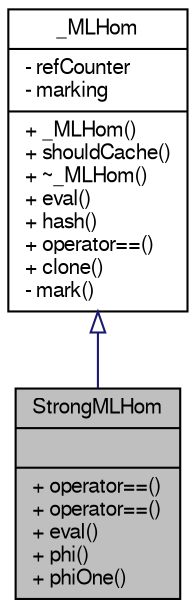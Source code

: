 digraph "StrongMLHom"
{
  edge [fontname="FreeSans",fontsize="10",labelfontname="FreeSans",labelfontsize="10"];
  node [fontname="FreeSans",fontsize="10",shape=record];
  Node1 [label="{StrongMLHom\n||+ operator==()\l+ operator==()\l+ eval()\l+ phi()\l+ phiOne()\l}",height=0.2,width=0.4,color="black", fillcolor="grey75", style="filled" fontcolor="black"];
  Node2 -> Node1 [dir="back",color="midnightblue",fontsize="10",style="solid",arrowtail="onormal",fontname="FreeSans"];
  Node2 [label="{_MLHom\n|- refCounter\l- marking\l|+ _MLHom()\l+ shouldCache()\l+ ~_MLHom()\l+ eval()\l+ hash()\l+ operator==()\l+ clone()\l- mark()\l}",height=0.2,width=0.4,color="black", fillcolor="white", style="filled",URL="$class__MLHom.html"];
}
